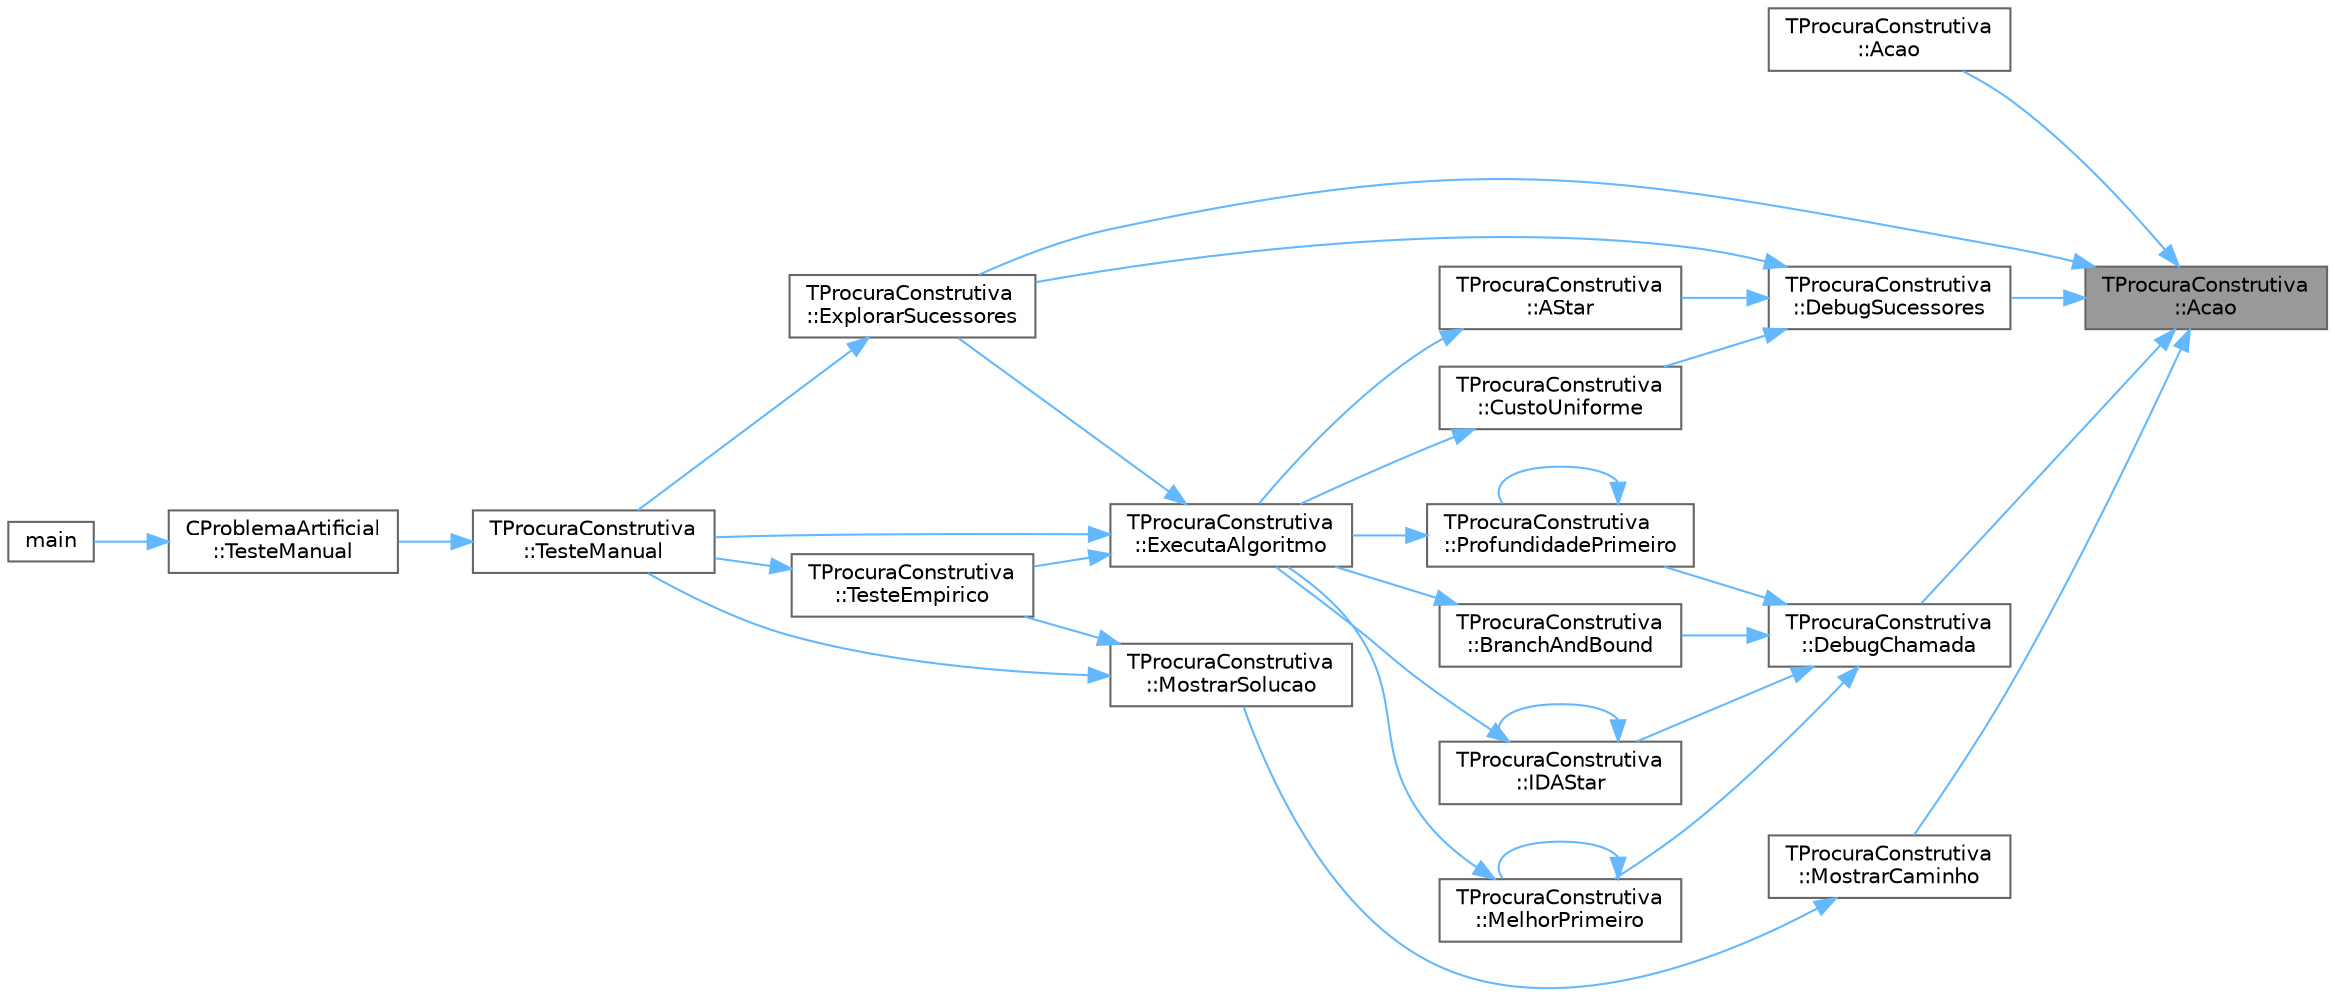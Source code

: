 digraph "TProcuraConstrutiva::Acao"
{
 // LATEX_PDF_SIZE
  bgcolor="transparent";
  edge [fontname=Helvetica,fontsize=10,labelfontname=Helvetica,labelfontsize=10];
  node [fontname=Helvetica,fontsize=10,shape=box,height=0.2,width=0.4];
  rankdir="RL";
  Node1 [id="Node000001",label="TProcuraConstrutiva\l::Acao",height=0.2,width=0.4,color="gray40", fillcolor="grey60", style="filled", fontcolor="black",tooltip="Retorna a ação (movimento, passo, jogada, lance, etc.) que gerou o sucessor."];
  Node1 -> Node2 [id="edge32_Node000001_Node000002",dir="back",color="steelblue1",style="solid",tooltip=" "];
  Node2 [id="Node000002",label="TProcuraConstrutiva\l::Acao",height=0.2,width=0.4,color="grey40", fillcolor="white", style="filled",URL="$group__RedefinicaoOpcional.html#gacccf4fbb52126ba19bfc456c0c6d5214",tooltip="Executa a ação (movimento, passo, jogada, lance, etc.) no estado atual."];
  Node1 -> Node3 [id="edge33_Node000001_Node000003",dir="back",color="steelblue1",style="solid",tooltip=" "];
  Node3 [id="Node000003",label="TProcuraConstrutiva\l::DebugChamada",height=0.2,width=0.4,color="grey40", fillcolor="white", style="filled",URL="$classTProcuraConstrutiva.html#a6962c0cf7350a211ae74b00768d9c232",tooltip=" "];
  Node3 -> Node4 [id="edge34_Node000003_Node000004",dir="back",color="steelblue1",style="solid",tooltip=" "];
  Node4 [id="Node000004",label="TProcuraConstrutiva\l::BranchAndBound",height=0.2,width=0.4,color="grey40", fillcolor="white", style="filled",URL="$group__ProcurasInformadas.html#gafe804dbf6cabda9e627500c2d4f8aafd",tooltip="Executa o algoritmo Branch-and-Bound, um algoritmo informado."];
  Node4 -> Node5 [id="edge35_Node000004_Node000005",dir="back",color="steelblue1",style="solid",tooltip=" "];
  Node5 [id="Node000005",label="TProcuraConstrutiva\l::ExecutaAlgoritmo",height=0.2,width=0.4,color="grey40", fillcolor="white", style="filled",URL="$group__RedefinicaoOpcional.html#gae52871eb18c8ae656a2174acf43b3bb3",tooltip="Executa o algoritmo com os parametros atuais."];
  Node5 -> Node6 [id="edge36_Node000005_Node000006",dir="back",color="steelblue1",style="solid",tooltip=" "];
  Node6 [id="Node000006",label="TProcuraConstrutiva\l::ExplorarSucessores",height=0.2,width=0.4,color="grey40", fillcolor="white", style="filled",URL="$classTProcuraConstrutiva.html#ab5639efca5e48b564a8bdd9ec23a8955",tooltip=" "];
  Node6 -> Node7 [id="edge37_Node000006_Node000007",dir="back",color="steelblue1",style="solid",tooltip=" "];
  Node7 [id="Node000007",label="TProcuraConstrutiva\l::TesteManual",height=0.2,width=0.4,color="grey40", fillcolor="white", style="filled",URL="$group__RedefinicaoMandatoria.html#ga843a501e25cbaff7eb51d8d29995be3a",tooltip="Inicializa a interação com o utilizador."];
  Node7 -> Node8 [id="edge38_Node000007_Node000008",dir="back",color="steelblue1",style="solid",tooltip=" "];
  Node8 [id="Node000008",label="CProblemaArtificial\l::TesteManual",height=0.2,width=0.4,color="grey40", fillcolor="white", style="filled",URL="$classCProblemaArtificial.html#abaad629eb538177261df40e1e27e92ed",tooltip="Inicializa a interação com o utilizador."];
  Node8 -> Node9 [id="edge39_Node000008_Node000009",dir="back",color="steelblue1",style="solid",tooltip=" "];
  Node9 [id="Node000009",label="main",height=0.2,width=0.4,color="grey40", fillcolor="white", style="filled",URL="$teste_8cpp.html#a0ddf1224851353fc92bfbff6f499fa97",tooltip=" "];
  Node5 -> Node10 [id="edge40_Node000005_Node000010",dir="back",color="steelblue1",style="solid",tooltip=" "];
  Node10 [id="Node000010",label="TProcuraConstrutiva\l::TesteEmpirico",height=0.2,width=0.4,color="grey40", fillcolor="white", style="filled",URL="$group__RedefinicaoOpcional.html#gab2fca28035f165ce7c1d40acbfc8c971",tooltip="Executa testes empíricos, em todas as configurações guardadas, nas instâncias selecionadas."];
  Node10 -> Node7 [id="edge41_Node000010_Node000007",dir="back",color="steelblue1",style="solid",tooltip=" "];
  Node5 -> Node7 [id="edge42_Node000005_Node000007",dir="back",color="steelblue1",style="solid",tooltip=" "];
  Node3 -> Node11 [id="edge43_Node000003_Node000011",dir="back",color="steelblue1",style="solid",tooltip=" "];
  Node11 [id="Node000011",label="TProcuraConstrutiva\l::IDAStar",height=0.2,width=0.4,color="grey40", fillcolor="white", style="filled",URL="$group__ProcurasInformadas.html#gae77f9608e7988052377d7025bee7c4e8",tooltip="Executa a procura IDA*, algoritmo informado."];
  Node11 -> Node5 [id="edge44_Node000011_Node000005",dir="back",color="steelblue1",style="solid",tooltip=" "];
  Node11 -> Node11 [id="edge45_Node000011_Node000011",dir="back",color="steelblue1",style="solid",tooltip=" "];
  Node3 -> Node12 [id="edge46_Node000003_Node000012",dir="back",color="steelblue1",style="solid",tooltip=" "];
  Node12 [id="Node000012",label="TProcuraConstrutiva\l::MelhorPrimeiro",height=0.2,width=0.4,color="grey40", fillcolor="white", style="filled",URL="$group__ProcurasInformadas.html#gaebb84182343041bc276e4ceceb4b13aa",tooltip="Executa a procura melhor primeiro, algoritmo informado."];
  Node12 -> Node5 [id="edge47_Node000012_Node000005",dir="back",color="steelblue1",style="solid",tooltip=" "];
  Node12 -> Node12 [id="edge48_Node000012_Node000012",dir="back",color="steelblue1",style="solid",tooltip=" "];
  Node3 -> Node13 [id="edge49_Node000003_Node000013",dir="back",color="steelblue1",style="solid",tooltip=" "];
  Node13 [id="Node000013",label="TProcuraConstrutiva\l::ProfundidadePrimeiro",height=0.2,width=0.4,color="grey40", fillcolor="white", style="filled",URL="$group__ProcurasCegas.html#gaf00d9776f6b25d56138efb6725b86228",tooltip="Executa a procura em profundidade primeiro, algoritmo cego."];
  Node13 -> Node5 [id="edge50_Node000013_Node000005",dir="back",color="steelblue1",style="solid",tooltip=" "];
  Node13 -> Node13 [id="edge51_Node000013_Node000013",dir="back",color="steelblue1",style="solid",tooltip=" "];
  Node1 -> Node14 [id="edge52_Node000001_Node000014",dir="back",color="steelblue1",style="solid",tooltip=" "];
  Node14 [id="Node000014",label="TProcuraConstrutiva\l::DebugSucessores",height=0.2,width=0.4,color="grey40", fillcolor="white", style="filled",URL="$classTProcuraConstrutiva.html#a08aa14ddc895426b2ce3df4d763cbbd7",tooltip=" "];
  Node14 -> Node15 [id="edge53_Node000014_Node000015",dir="back",color="steelblue1",style="solid",tooltip=" "];
  Node15 [id="Node000015",label="TProcuraConstrutiva\l::AStar",height=0.2,width=0.4,color="grey40", fillcolor="white", style="filled",URL="$group__ProcurasInformadas.html#ga37dd78e1a9a6742700728135f81964b4",tooltip="Executa a procura A*, algoritmo informado."];
  Node15 -> Node5 [id="edge54_Node000015_Node000005",dir="back",color="steelblue1",style="solid",tooltip=" "];
  Node14 -> Node16 [id="edge55_Node000014_Node000016",dir="back",color="steelblue1",style="solid",tooltip=" "];
  Node16 [id="Node000016",label="TProcuraConstrutiva\l::CustoUniforme",height=0.2,width=0.4,color="grey40", fillcolor="white", style="filled",URL="$group__ProcurasCegas.html#ga2343fafdecfd55b69c0ffb71e8f9426b",tooltip="Executa a procura por custo uniforme, algoritmo cego."];
  Node16 -> Node5 [id="edge56_Node000016_Node000005",dir="back",color="steelblue1",style="solid",tooltip=" "];
  Node14 -> Node6 [id="edge57_Node000014_Node000006",dir="back",color="steelblue1",style="solid",tooltip=" "];
  Node1 -> Node6 [id="edge58_Node000001_Node000006",dir="back",color="steelblue1",style="solid",tooltip=" "];
  Node1 -> Node17 [id="edge59_Node000001_Node000017",dir="back",color="steelblue1",style="solid",tooltip=" "];
  Node17 [id="Node000017",label="TProcuraConstrutiva\l::MostrarCaminho",height=0.2,width=0.4,color="grey40", fillcolor="white", style="filled",URL="$classTProcuraConstrutiva.html#a51a3757ad4f4041833c7957276d76ab9",tooltip=" "];
  Node17 -> Node18 [id="edge60_Node000017_Node000018",dir="back",color="steelblue1",style="solid",tooltip=" "];
  Node18 [id="Node000018",label="TProcuraConstrutiva\l::MostrarSolucao",height=0.2,width=0.4,color="grey40", fillcolor="white", style="filled",URL="$group__RedefinicaoOpcional.html#ga74b4c5766a2b65bdb4c3019523c1508f",tooltip="Mostrar solução, seja um caminho ou o próprio estado."];
  Node18 -> Node10 [id="edge61_Node000018_Node000010",dir="back",color="steelblue1",style="solid",tooltip=" "];
  Node18 -> Node7 [id="edge62_Node000018_Node000007",dir="back",color="steelblue1",style="solid",tooltip=" "];
}
